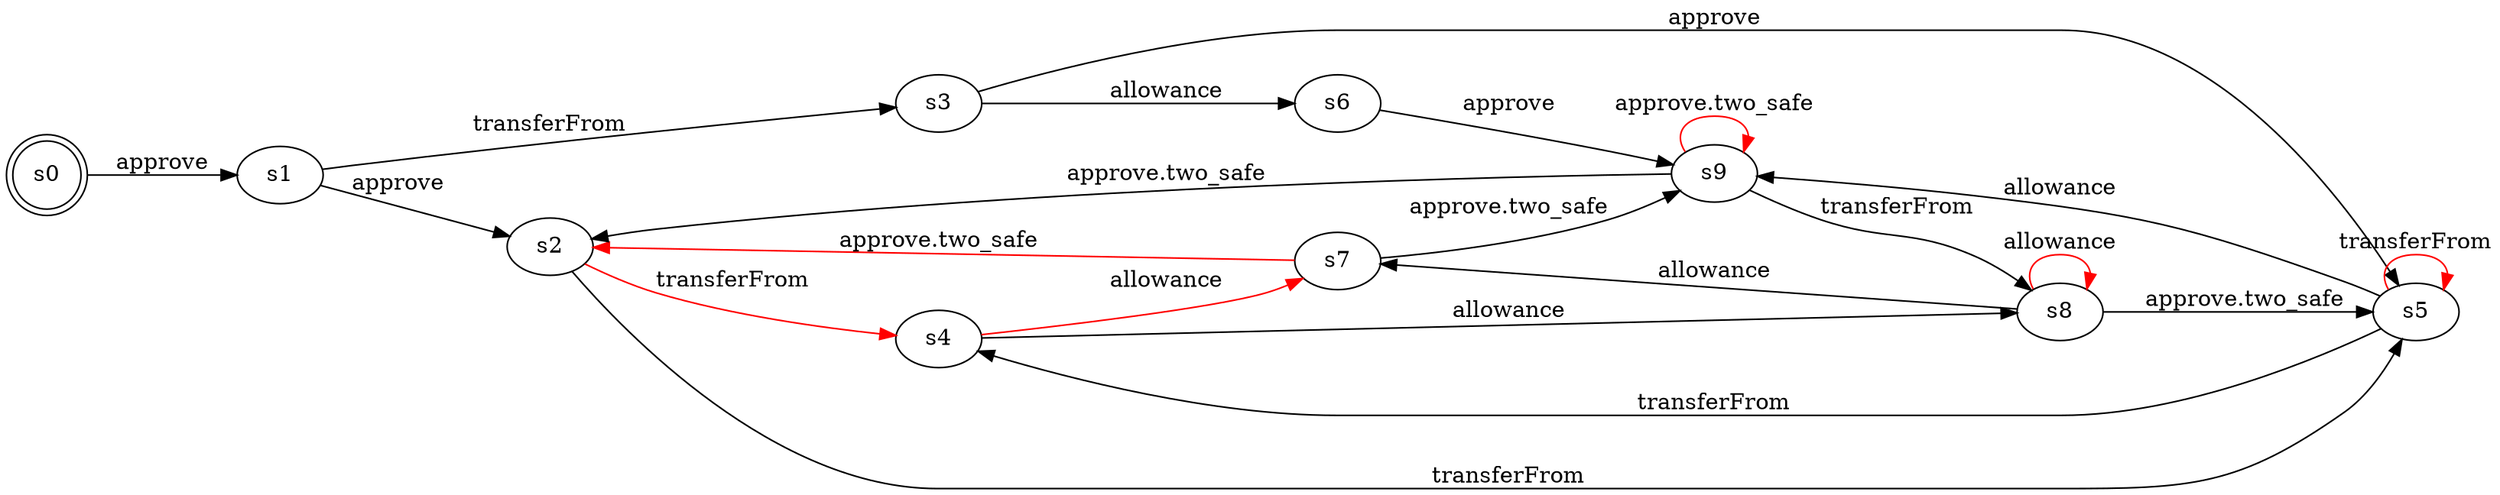 digraph safe { 
  rankdir="LR"
  s0 [ shape="doublecircle" ]
  s0->s1 [
    label= "approve"
  ] ;
  s1->s2 [
    label= "approve"
  ] ;
  s1->s3 [
    label= "transferFrom"
  ] ;
  s2->s4 [
    color = "red"label= "transferFrom"
  ] ;
  s2->s5 [
    label= "transferFrom"
  ] ;
  s3->s5 [
    label= "approve"
  ] ;
  s3->s6 [
    label= "allowance"
  ] ;
  s4->s7 [
    color = "red"label= "allowance"
  ] ;
  s4->s8 [
    label= "allowance"
  ] ;
  s5->s4 [
    label= "transferFrom"
  ] ;
  s5->s5 [
    color = "red"label= "transferFrom"
  ] ;
  s5->s9 [
    label= "allowance"
  ] ;
  s6->s9 [
    label= "approve"
  ] ;
  s7->s2 [
    color = "red"label= "approve.two_safe"
  ] ;
  s7->s9 [
    label= "approve.two_safe"
  ] ;
  s8->s5 [
    label= "approve.two_safe"
  ] ;
  s8->s7 [
    label= "allowance"
  ] ;
  s8->s8 [
    color = "red"label= "allowance"
  ] ;
  s9->s2 [
    label= "approve.two_safe"
  ] ;
  s9->s9 [
    color = "red"label= "approve.two_safe"
  ] ;
  s9->s8 [
    label= "transferFrom"
  ] ;
}

